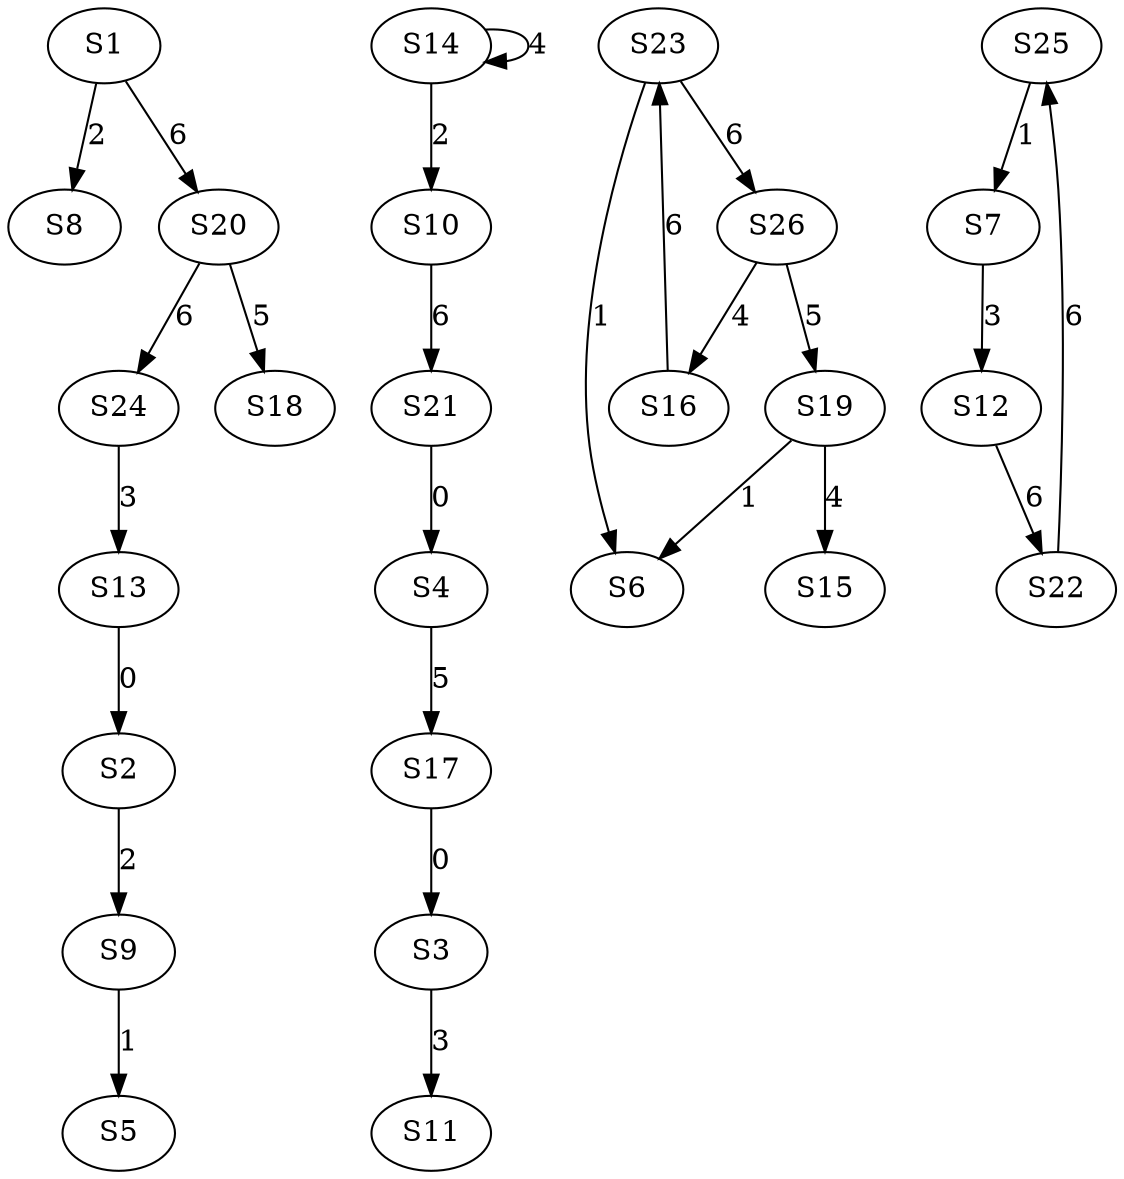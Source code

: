 strict digraph {
	S13 -> S2 [ label = 0 ];
	S17 -> S3 [ label = 0 ];
	S21 -> S4 [ label = 0 ];
	S9 -> S5 [ label = 1 ];
	S19 -> S6 [ label = 1 ];
	S25 -> S7 [ label = 1 ];
	S1 -> S8 [ label = 2 ];
	S2 -> S9 [ label = 2 ];
	S14 -> S10 [ label = 2 ];
	S3 -> S11 [ label = 3 ];
	S7 -> S12 [ label = 3 ];
	S24 -> S13 [ label = 3 ];
	S14 -> S14 [ label = 4 ];
	S19 -> S15 [ label = 4 ];
	S26 -> S16 [ label = 4 ];
	S4 -> S17 [ label = 5 ];
	S20 -> S18 [ label = 5 ];
	S26 -> S19 [ label = 5 ];
	S1 -> S20 [ label = 6 ];
	S10 -> S21 [ label = 6 ];
	S12 -> S22 [ label = 6 ];
	S16 -> S23 [ label = 6 ];
	S20 -> S24 [ label = 6 ];
	S22 -> S25 [ label = 6 ];
	S23 -> S26 [ label = 6 ];
	S23 -> S6 [ label = 1 ];
}
